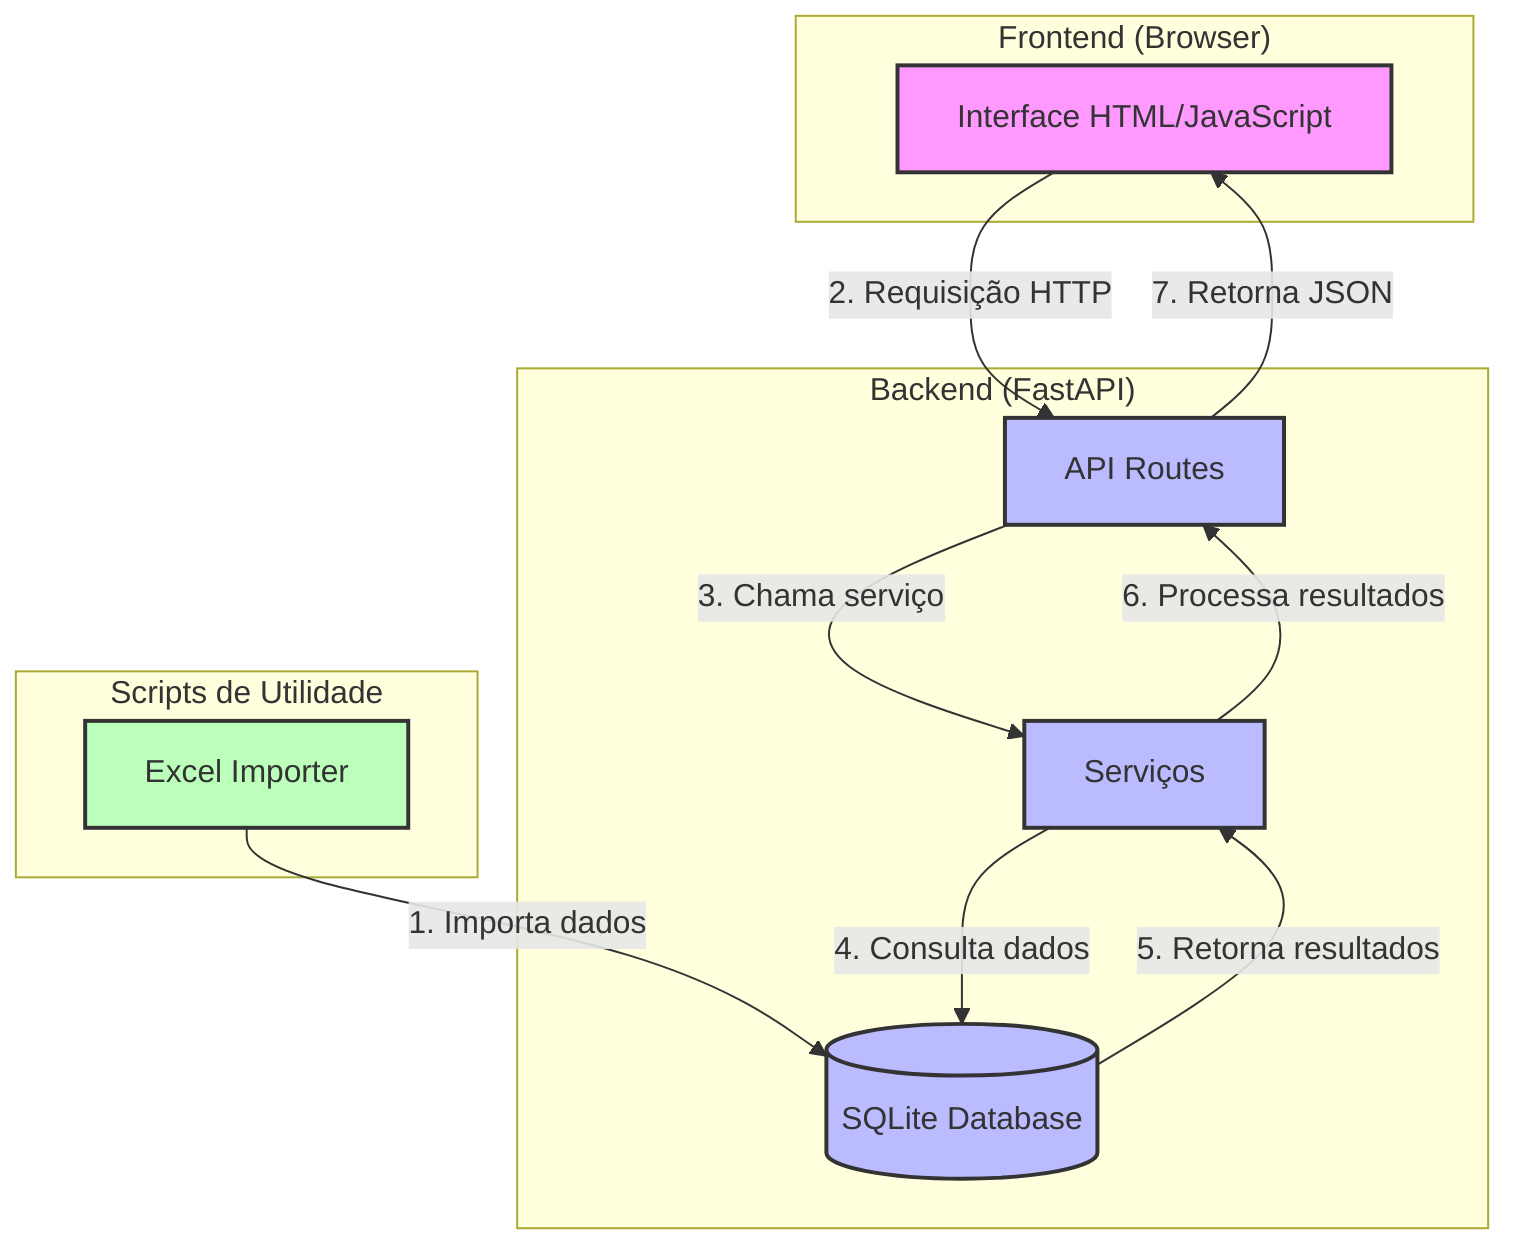 flowchart TD
    subgraph Frontend["Frontend (Browser)"]
        UI[Interface HTML/JavaScript]
    end

    subgraph Backend["Backend (FastAPI)"]
        API[API Routes]
        Services[Serviços]
        DB[(SQLite Database)]
    end

    subgraph Scripts["Scripts de Utilidade"]
        ExcelImport[Excel Importer]
    end

    %% Importação de dados
    ExcelImport -->|1. Importa dados| DB
    
    %% Fluxo principal
    UI -->|2. Requisição HTTP| API
    API -->|3. Chama serviço| Services
    Services -->|4. Consulta dados| DB
    DB -->|5. Retorna resultados| Services
    Services -->|6. Processa resultados| API
    API -->|7. Retorna JSON| UI
    
    %% Detalhes de componentes
    classDef frontend fill:#f9f,stroke:#333,stroke-width:2px;
    classDef backend fill:#bbf,stroke:#333,stroke-width:2px;
    classDef scripts fill:#bfb,stroke:#333,stroke-width:2px;
    
    class UI frontend;
    class API,Services,DB backend;
    class ExcelImport scripts;